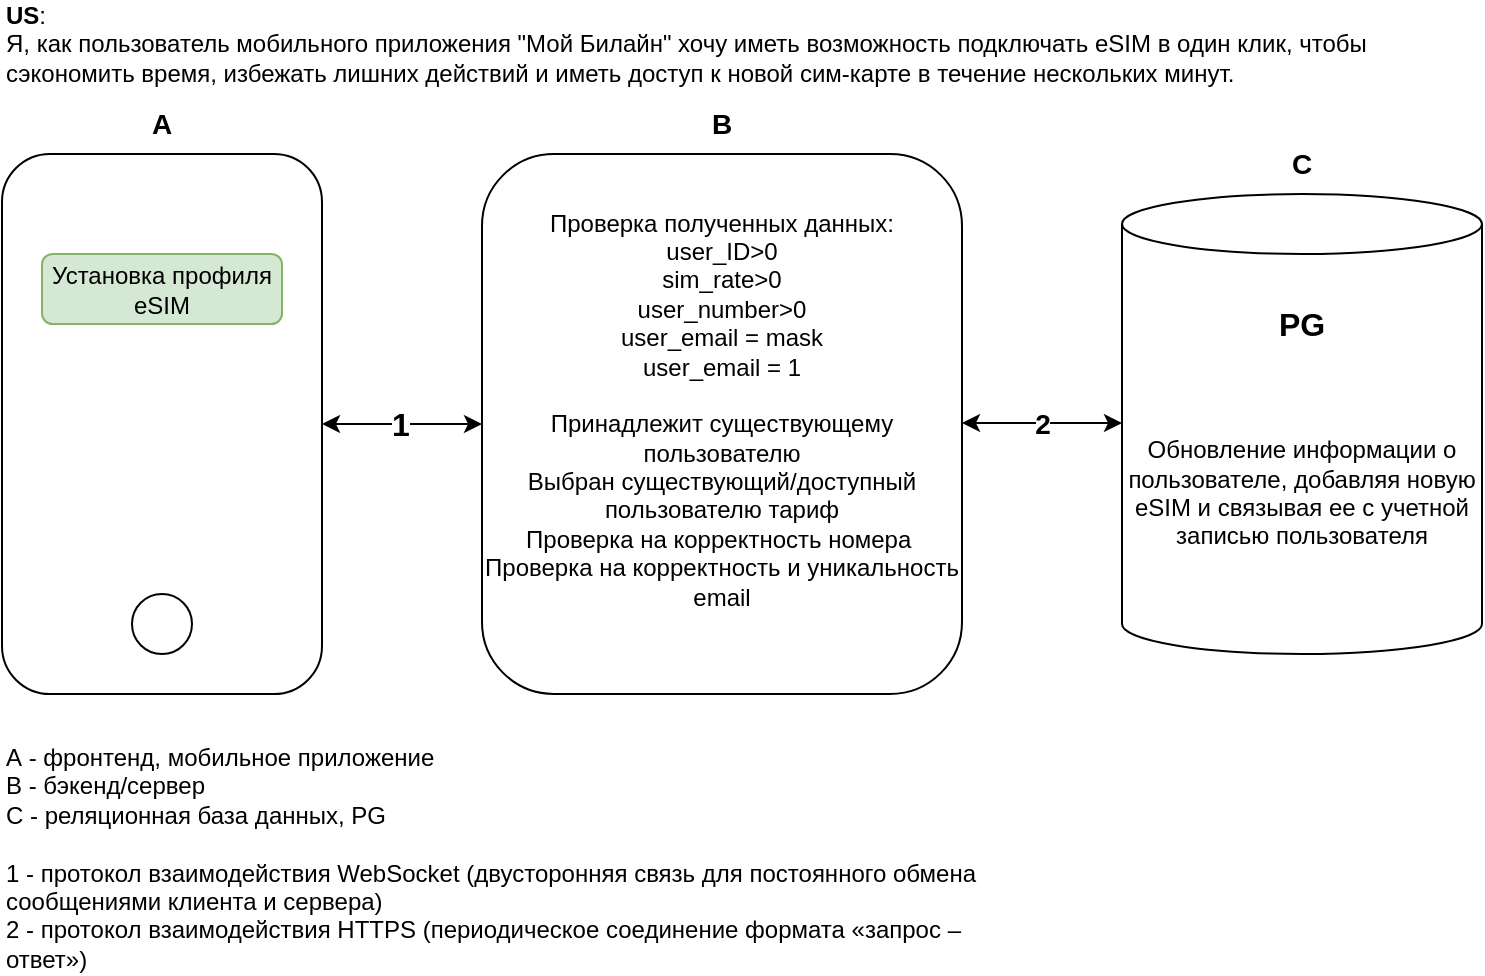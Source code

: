 <mxfile version="24.8.3">
  <diagram name="Страница — 1" id="S5MzvMZrTScGw0tausEI">
    <mxGraphModel dx="1484" dy="686" grid="1" gridSize="10" guides="1" tooltips="1" connect="1" arrows="1" fold="1" page="1" pageScale="1" pageWidth="1169" pageHeight="827" math="0" shadow="0">
      <root>
        <mxCell id="0" />
        <mxCell id="1" parent="0" />
        <mxCell id="R1eZSeu9fIotGPMjuUJf-1" value="" style="rounded=1;whiteSpace=wrap;html=1;" vertex="1" parent="1">
          <mxGeometry x="120" y="90" width="160" height="270" as="geometry" />
        </mxCell>
        <mxCell id="R1eZSeu9fIotGPMjuUJf-2" value="Проверка полученных данных:&lt;br&gt;user_ID&amp;gt;0&lt;br&gt;sim_rate&amp;gt;0&lt;div&gt;user_number&amp;gt;0&lt;/div&gt;&lt;div&gt;user_email = mask&lt;/div&gt;&lt;div&gt;user_email = 1&lt;br&gt;&lt;br&gt;Принадлежит существующему пользователю&lt;br&gt;Выбран существующий/доступный пользователю тариф&lt;/div&gt;&lt;div&gt;Проверка на корректность номера&amp;nbsp;&lt;/div&gt;&lt;div&gt;Проверка на корректность и уникальность email&lt;br&gt;&lt;br&gt;&lt;/div&gt;" style="rounded=1;whiteSpace=wrap;html=1;" vertex="1" parent="1">
          <mxGeometry x="360" y="90" width="240" height="270" as="geometry" />
        </mxCell>
        <mxCell id="R1eZSeu9fIotGPMjuUJf-3" value="&lt;div&gt;&lt;br&gt;&lt;/div&gt;&lt;div&gt;&lt;br&gt;&lt;/div&gt;&lt;div&gt;&lt;br&gt;&lt;/div&gt;Обновление информации о пользователе, добавляя новую eSIM и связывая ее с учетной записью пользователя" style="shape=cylinder3;whiteSpace=wrap;html=1;boundedLbl=1;backgroundOutline=1;size=15;" vertex="1" parent="1">
          <mxGeometry x="680" y="110" width="180" height="230" as="geometry" />
        </mxCell>
        <mxCell id="R1eZSeu9fIotGPMjuUJf-4" value="" style="endArrow=classic;startArrow=classic;html=1;rounded=0;exitX=1;exitY=0.5;exitDx=0;exitDy=0;entryX=0;entryY=0.5;entryDx=0;entryDy=0;" edge="1" parent="1" source="R1eZSeu9fIotGPMjuUJf-1" target="R1eZSeu9fIotGPMjuUJf-2">
          <mxGeometry width="50" height="50" relative="1" as="geometry">
            <mxPoint x="390" y="380" as="sourcePoint" />
            <mxPoint x="440" y="330" as="targetPoint" />
          </mxGeometry>
        </mxCell>
        <mxCell id="R1eZSeu9fIotGPMjuUJf-15" value="&lt;font style=&quot;font-size: 16px;&quot;&gt;&lt;b&gt;1&lt;/b&gt;&lt;/font&gt;" style="edgeLabel;html=1;align=center;verticalAlign=middle;resizable=0;points=[];" vertex="1" connectable="0" parent="R1eZSeu9fIotGPMjuUJf-4">
          <mxGeometry x="-0.037" relative="1" as="geometry">
            <mxPoint as="offset" />
          </mxGeometry>
        </mxCell>
        <mxCell id="R1eZSeu9fIotGPMjuUJf-6" value="" style="endArrow=classic;startArrow=classic;html=1;rounded=0;exitX=1;exitY=0.5;exitDx=0;exitDy=0;entryX=0;entryY=0.5;entryDx=0;entryDy=0;" edge="1" parent="1">
          <mxGeometry width="50" height="50" relative="1" as="geometry">
            <mxPoint x="600" y="224.5" as="sourcePoint" />
            <mxPoint x="680" y="224.5" as="targetPoint" />
          </mxGeometry>
        </mxCell>
        <mxCell id="R1eZSeu9fIotGPMjuUJf-16" value="&lt;font style=&quot;font-size: 14px;&quot;&gt;&lt;b&gt;2&lt;/b&gt;&lt;/font&gt;" style="edgeLabel;html=1;align=center;verticalAlign=middle;resizable=0;points=[];" vertex="1" connectable="0" parent="R1eZSeu9fIotGPMjuUJf-6">
          <mxGeometry x="-0.011" relative="1" as="geometry">
            <mxPoint as="offset" />
          </mxGeometry>
        </mxCell>
        <mxCell id="R1eZSeu9fIotGPMjuUJf-7" value="" style="ellipse;whiteSpace=wrap;html=1;" vertex="1" parent="1">
          <mxGeometry x="185" y="310" width="30" height="30" as="geometry" />
        </mxCell>
        <mxCell id="R1eZSeu9fIotGPMjuUJf-8" value="&lt;b&gt;&lt;font style=&quot;font-size: 16px;&quot;&gt;PG&lt;/font&gt;&lt;/b&gt;" style="text;html=1;align=center;verticalAlign=middle;whiteSpace=wrap;rounded=0;" vertex="1" parent="1">
          <mxGeometry x="740" y="160" width="60" height="30" as="geometry" />
        </mxCell>
        <mxCell id="R1eZSeu9fIotGPMjuUJf-9" value="&lt;b&gt;US&lt;/b&gt;:&lt;div&gt;Я, как пользователь мобильного приложения &quot;Мой Билайн&quot; хочу иметь возможность подключать eSIM в один клик, чтобы сэкономить время, избежать лишних действий и иметь доступ к новой сим-карте в течение нескольких минут.&lt;/div&gt;" style="text;html=1;align=left;verticalAlign=middle;whiteSpace=wrap;rounded=0;" vertex="1" parent="1">
          <mxGeometry x="120" y="20" width="710" height="30" as="geometry" />
        </mxCell>
        <mxCell id="R1eZSeu9fIotGPMjuUJf-10" value="Установка профиля eSIM" style="rounded=1;whiteSpace=wrap;html=1;fillColor=#d5e8d4;strokeColor=#82b366;" vertex="1" parent="1">
          <mxGeometry x="140" y="140" width="120" height="35" as="geometry" />
        </mxCell>
        <mxCell id="R1eZSeu9fIotGPMjuUJf-17" value="&lt;b&gt;&lt;font style=&quot;font-size: 14px;&quot;&gt;А&lt;/font&gt;&lt;/b&gt;" style="text;html=1;align=center;verticalAlign=middle;whiteSpace=wrap;rounded=0;" vertex="1" parent="1">
          <mxGeometry x="170" y="60" width="60" height="30" as="geometry" />
        </mxCell>
        <mxCell id="R1eZSeu9fIotGPMjuUJf-18" value="&lt;span style=&quot;font-size: 14px;&quot;&gt;&lt;b&gt;B&lt;/b&gt;&lt;/span&gt;" style="text;html=1;align=center;verticalAlign=middle;whiteSpace=wrap;rounded=0;" vertex="1" parent="1">
          <mxGeometry x="450" y="60" width="60" height="30" as="geometry" />
        </mxCell>
        <mxCell id="R1eZSeu9fIotGPMjuUJf-19" value="&lt;b&gt;&lt;font style=&quot;font-size: 14px;&quot;&gt;C&lt;/font&gt;&lt;/b&gt;" style="text;html=1;align=center;verticalAlign=middle;whiteSpace=wrap;rounded=0;" vertex="1" parent="1">
          <mxGeometry x="740" y="80" width="60" height="30" as="geometry" />
        </mxCell>
        <mxCell id="R1eZSeu9fIotGPMjuUJf-20" value="А - фронтенд, мобильное приложение&lt;div&gt;B - бэкенд/сервер&lt;/div&gt;&lt;div&gt;C - реляционная база данных, PG&lt;br&gt;&lt;br&gt;1 - протокол взаимодействия WebSocket (двусторонняя связь для постоянного обмена сообщениями клиента и сервера)&lt;/div&gt;&lt;div&gt;2 - протокол взаимодействия HTTPS (периодическое соединение формата «запрос – ответ»)&lt;/div&gt;" style="text;html=1;align=left;verticalAlign=middle;whiteSpace=wrap;rounded=0;" vertex="1" parent="1">
          <mxGeometry x="120" y="384" width="500" height="116" as="geometry" />
        </mxCell>
      </root>
    </mxGraphModel>
  </diagram>
</mxfile>
